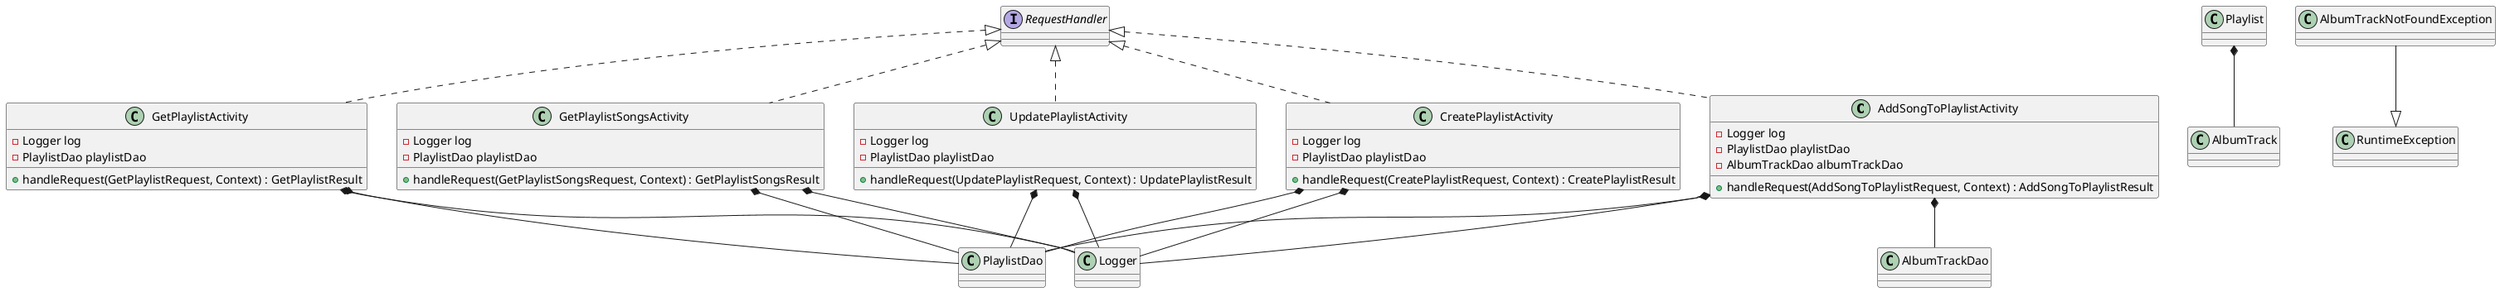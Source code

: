 @startuml
AddSongToPlaylistActivity *-- Logger
AddSongToPlaylistActivity *-- PlaylistDao
AddSongToPlaylistActivity *-- AlbumTrackDao

CreatePlaylistActivity *-- Logger
CreatePlaylistActivity *-- PlaylistDao

GetPlaylistActivity *-- Logger
GetPlaylistActivity *-- PlaylistDao

GetPlaylistSongsActivity *-- Logger
GetPlaylistSongsActivity *-- PlaylistDao

UpdatePlaylistActivity *-- Logger
UpdatePlaylistActivity *-- PlaylistDao

Playlist *-- AlbumTrack

AlbumTrackNotFoundException --|> RuntimeException

class AddSongToPlaylistActivity implements RequestHandler {
    - Logger log
    - PlaylistDao playlistDao
    - AlbumTrackDao albumTrackDao
    + handleRequest(AddSongToPlaylistRequest, Context) : AddSongToPlaylistResult
}

class CreatePlaylistActivity implements RequestHandler {
    - Logger log
    - PlaylistDao playlistDao
    + handleRequest(CreatePlaylistRequest, Context) : CreatePlaylistResult
}

class GetPlaylistActivity implements RequestHandler {
    - Logger log
    - PlaylistDao playlistDao
    + handleRequest(GetPlaylistRequest, Context) : GetPlaylistResult
}

class GetPlaylistSongsActivity implements RequestHandler {
    - Logger log
    - PlaylistDao playlistDao
    + handleRequest(GetPlaylistSongsRequest, Context) : GetPlaylistSongsResult
}

class UpdatePlaylistActivity implements RequestHandler {
    - Logger log
    - PlaylistDao playlistDao
    + handleRequest(UpdatePlaylistRequest, Context) : UpdatePlaylistResult
}

newpage

class AlbumTrack {
    @DynamoDBHashKey asin : String
    @DynamoDBRangeKey trackNumber : Integer
    albumName : String
    songTitle : String
}

class Playlist {
    @DynamoDBHashKey id : String
    name : String
    customerId : String
    songCount : Integer
    tags : Set<String>
    songList : List<AlbumTrack>
}

class AlbumTrackDao {
    dynamoDbMapper : DynamoDBMapper
}

class PlaylistDao {
    dynamoDbMapper : DynamoDBMapper
    + getPlaylist(id : String) : Playlist
}

newpage

class AlbumTrackNotFoundException extends RuntimeException {
    {static} - long serialVersionUID
}

class InvalidAttributeValueException extends RuntimeException {
    {static} - long serialVersionUID
}

class PlaylistNotFoundException extends RuntimeException {
    {static} - long serialVersionUID
}

@enduml